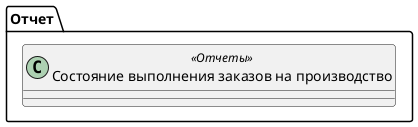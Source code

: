 ﻿@startuml СостояниеВыполненияЗаказовНаПроизводство
'!include templates.wsd
'..\include templates.wsd
class Отчет.СостояниеВыполненияЗаказовНаПроизводство as "Состояние выполнения заказов на производство" <<Отчеты>>
{
}
@enduml
